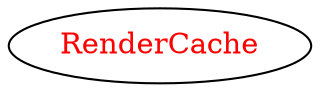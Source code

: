 digraph dependencyGraph {
 concentrate=true;
 ranksep="2.0";
 rankdir="LR"; 
 splines="ortho";
"RenderCache" [fontcolor="red"];
}